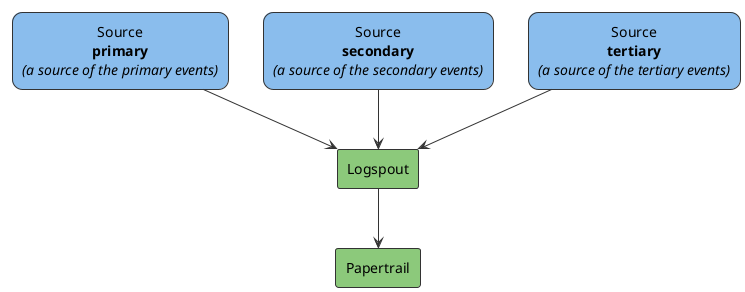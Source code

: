 @startuml
!theme plain
!include <awslib/AWSSimplified>

<style>
componentDiagram {
  BackGroundColor white
  LineThickness 1
  LineColor #333333
}
document {
  BackGroundColor white
}
</style>

' skinparam monochrome true
skinparam defaulttextalignment center

skinparam sequence {
    ArrowColor #333333
}

skinparam rectangle {
    RoundCorner<< round20 >> 20
    RoundCorner<< round30 >> 30
    RoundCorner<< round40 >> 40
    RoundCorner<< round50 >> 50
}

rectangle "Source\n**primary**\n//(a source of the primary events)//" as sourceprimary <<round20>> #8abded
rectangle "Source\n**secondary**\n//(a source of the secondary events)//" as sourcesecondary <<round20>> #8abded
rectangle "Source\n**tertiary**\n//(a source of the tertiary events)//" as sourcetertiary <<round20>> #8abded

rectangle "Logspout" as logspout #8cc97b
rectangle "Papertrail" as papertrail #8cc97b

sourceprimary -down-> logspout
sourcesecondary -down-> logspout
sourcetertiary -down-> logspout

logspout -down-> papertrail

@enduml
